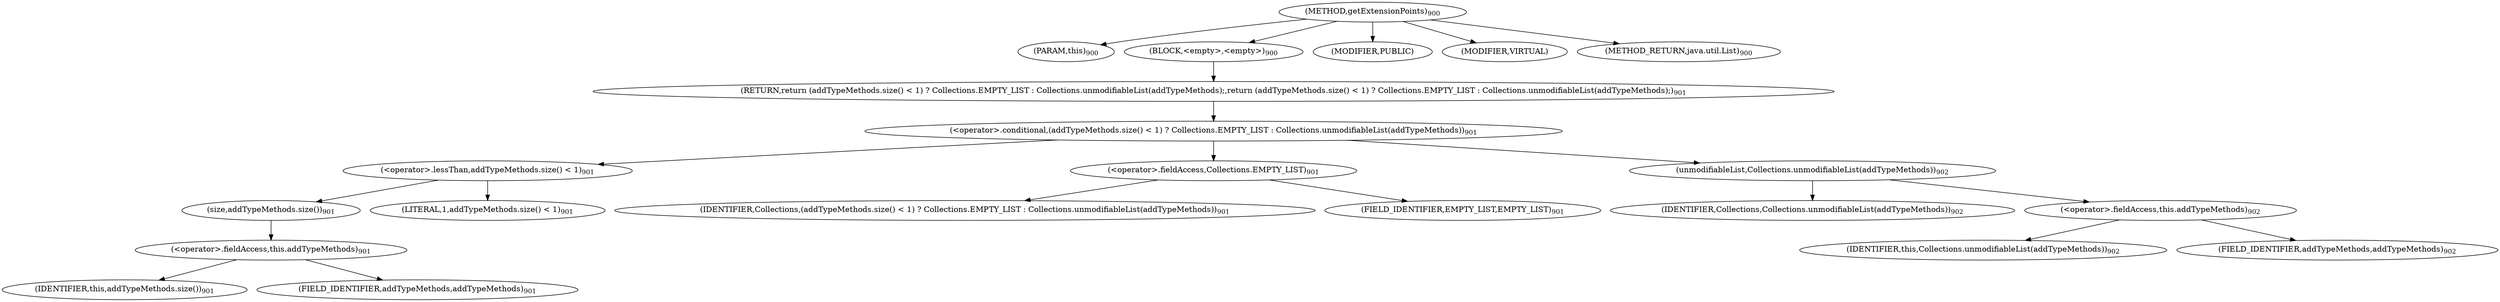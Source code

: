 digraph "getExtensionPoints" {  
"1965" [label = <(METHOD,getExtensionPoints)<SUB>900</SUB>> ]
"1966" [label = <(PARAM,this)<SUB>900</SUB>> ]
"1967" [label = <(BLOCK,&lt;empty&gt;,&lt;empty&gt;)<SUB>900</SUB>> ]
"1968" [label = <(RETURN,return (addTypeMethods.size() &lt; 1) ? Collections.EMPTY_LIST : Collections.unmodifiableList(addTypeMethods);,return (addTypeMethods.size() &lt; 1) ? Collections.EMPTY_LIST : Collections.unmodifiableList(addTypeMethods);)<SUB>901</SUB>> ]
"1969" [label = <(&lt;operator&gt;.conditional,(addTypeMethods.size() &lt; 1) ? Collections.EMPTY_LIST : Collections.unmodifiableList(addTypeMethods))<SUB>901</SUB>> ]
"1970" [label = <(&lt;operator&gt;.lessThan,addTypeMethods.size() &lt; 1)<SUB>901</SUB>> ]
"1971" [label = <(size,addTypeMethods.size())<SUB>901</SUB>> ]
"1972" [label = <(&lt;operator&gt;.fieldAccess,this.addTypeMethods)<SUB>901</SUB>> ]
"1973" [label = <(IDENTIFIER,this,addTypeMethods.size())<SUB>901</SUB>> ]
"1974" [label = <(FIELD_IDENTIFIER,addTypeMethods,addTypeMethods)<SUB>901</SUB>> ]
"1975" [label = <(LITERAL,1,addTypeMethods.size() &lt; 1)<SUB>901</SUB>> ]
"1976" [label = <(&lt;operator&gt;.fieldAccess,Collections.EMPTY_LIST)<SUB>901</SUB>> ]
"1977" [label = <(IDENTIFIER,Collections,(addTypeMethods.size() &lt; 1) ? Collections.EMPTY_LIST : Collections.unmodifiableList(addTypeMethods))<SUB>901</SUB>> ]
"1978" [label = <(FIELD_IDENTIFIER,EMPTY_LIST,EMPTY_LIST)<SUB>901</SUB>> ]
"1979" [label = <(unmodifiableList,Collections.unmodifiableList(addTypeMethods))<SUB>902</SUB>> ]
"1980" [label = <(IDENTIFIER,Collections,Collections.unmodifiableList(addTypeMethods))<SUB>902</SUB>> ]
"1981" [label = <(&lt;operator&gt;.fieldAccess,this.addTypeMethods)<SUB>902</SUB>> ]
"1982" [label = <(IDENTIFIER,this,Collections.unmodifiableList(addTypeMethods))<SUB>902</SUB>> ]
"1983" [label = <(FIELD_IDENTIFIER,addTypeMethods,addTypeMethods)<SUB>902</SUB>> ]
"1984" [label = <(MODIFIER,PUBLIC)> ]
"1985" [label = <(MODIFIER,VIRTUAL)> ]
"1986" [label = <(METHOD_RETURN,java.util.List)<SUB>900</SUB>> ]
  "1965" -> "1966" 
  "1965" -> "1967" 
  "1965" -> "1984" 
  "1965" -> "1985" 
  "1965" -> "1986" 
  "1967" -> "1968" 
  "1968" -> "1969" 
  "1969" -> "1970" 
  "1969" -> "1976" 
  "1969" -> "1979" 
  "1970" -> "1971" 
  "1970" -> "1975" 
  "1971" -> "1972" 
  "1972" -> "1973" 
  "1972" -> "1974" 
  "1976" -> "1977" 
  "1976" -> "1978" 
  "1979" -> "1980" 
  "1979" -> "1981" 
  "1981" -> "1982" 
  "1981" -> "1983" 
}
